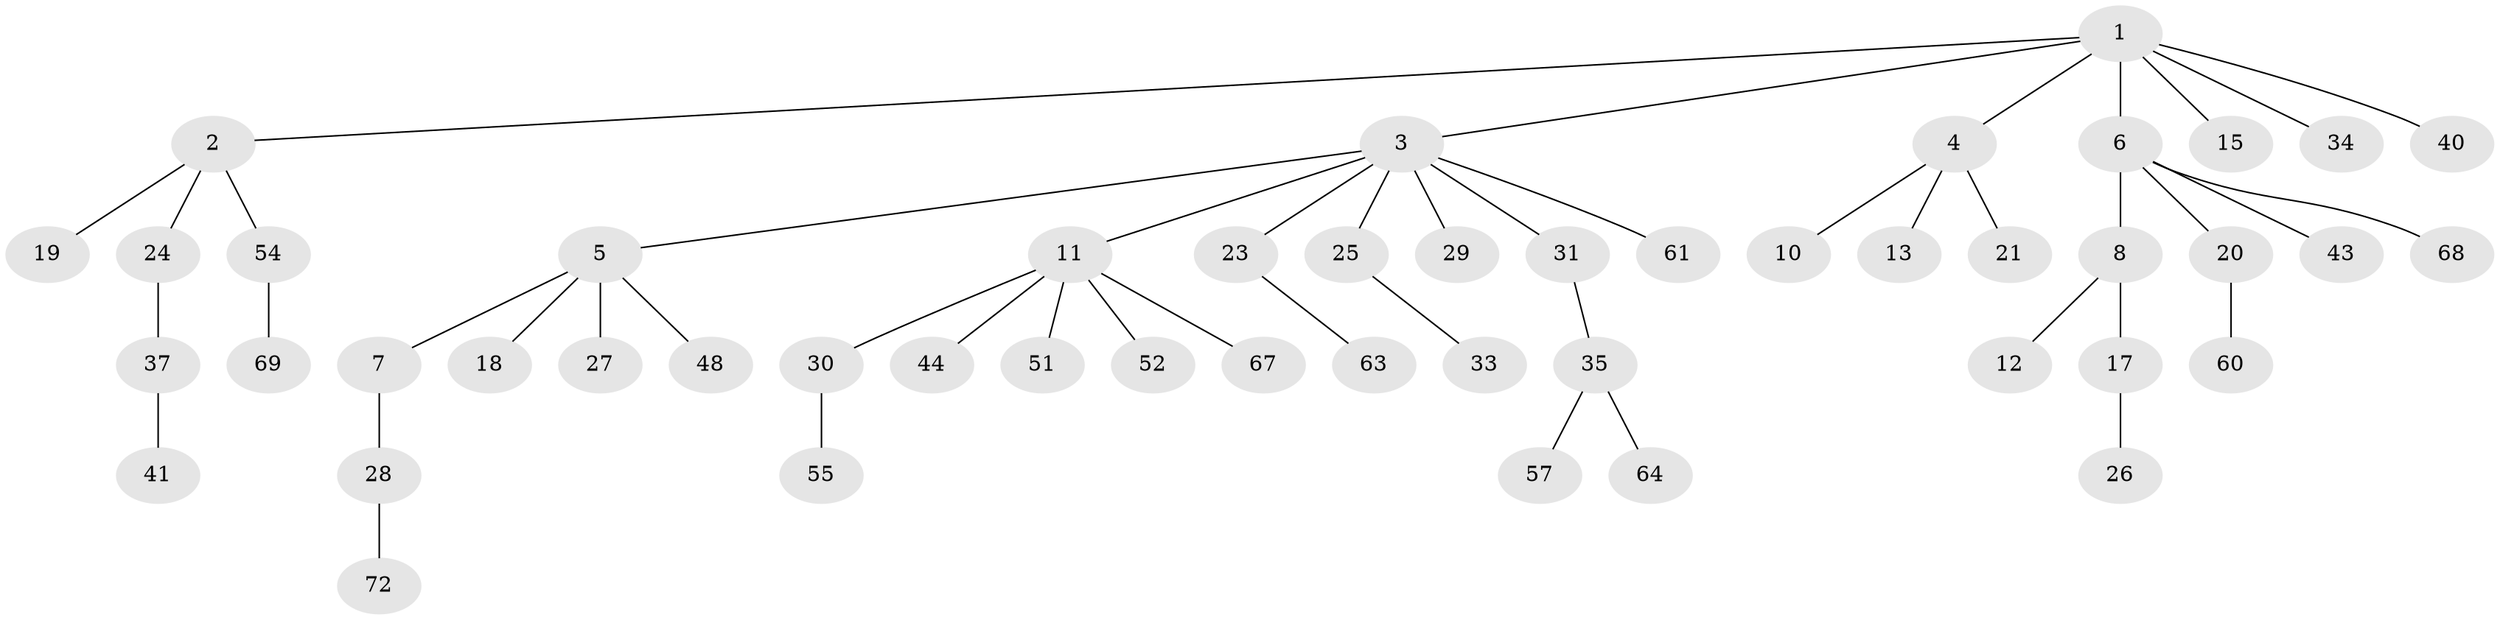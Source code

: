 // original degree distribution, {8: 0.013888888888888888, 4: 0.013888888888888888, 7: 0.013888888888888888, 5: 0.041666666666666664, 6: 0.013888888888888888, 3: 0.1527777777777778, 2: 0.20833333333333334, 1: 0.5416666666666666}
// Generated by graph-tools (version 1.1) at 2025/42/03/06/25 10:42:03]
// undirected, 49 vertices, 48 edges
graph export_dot {
graph [start="1"]
  node [color=gray90,style=filled];
  1 [super="+56"];
  2 [super="+14"];
  3 [super="+9"];
  4 [super="+58"];
  5 [super="+16"];
  6 [super="+46"];
  7 [super="+65"];
  8;
  10 [super="+53"];
  11 [super="+22"];
  12 [super="+39"];
  13 [super="+38"];
  15;
  17 [super="+59"];
  18;
  19;
  20 [super="+42"];
  21 [super="+66"];
  23 [super="+47"];
  24;
  25;
  26;
  27;
  28;
  29;
  30 [super="+32"];
  31;
  33 [super="+49"];
  34 [super="+36"];
  35 [super="+45"];
  37 [super="+50"];
  40;
  41;
  43;
  44;
  48;
  51 [super="+70"];
  52;
  54 [super="+71"];
  55;
  57 [super="+62"];
  60;
  61;
  63;
  64;
  67;
  68;
  69;
  72;
  1 -- 2;
  1 -- 3;
  1 -- 4;
  1 -- 6;
  1 -- 15;
  1 -- 34;
  1 -- 40;
  2 -- 19;
  2 -- 54;
  2 -- 24;
  3 -- 5;
  3 -- 11;
  3 -- 23;
  3 -- 31;
  3 -- 61;
  3 -- 25;
  3 -- 29;
  4 -- 10;
  4 -- 13;
  4 -- 21;
  5 -- 7;
  5 -- 27;
  5 -- 48;
  5 -- 18;
  6 -- 8;
  6 -- 20;
  6 -- 43;
  6 -- 68;
  7 -- 28;
  8 -- 12;
  8 -- 17;
  11 -- 44;
  11 -- 67;
  11 -- 51;
  11 -- 52;
  11 -- 30;
  17 -- 26;
  20 -- 60;
  23 -- 63;
  24 -- 37;
  25 -- 33;
  28 -- 72;
  30 -- 55;
  31 -- 35;
  35 -- 57;
  35 -- 64;
  37 -- 41;
  54 -- 69;
}
